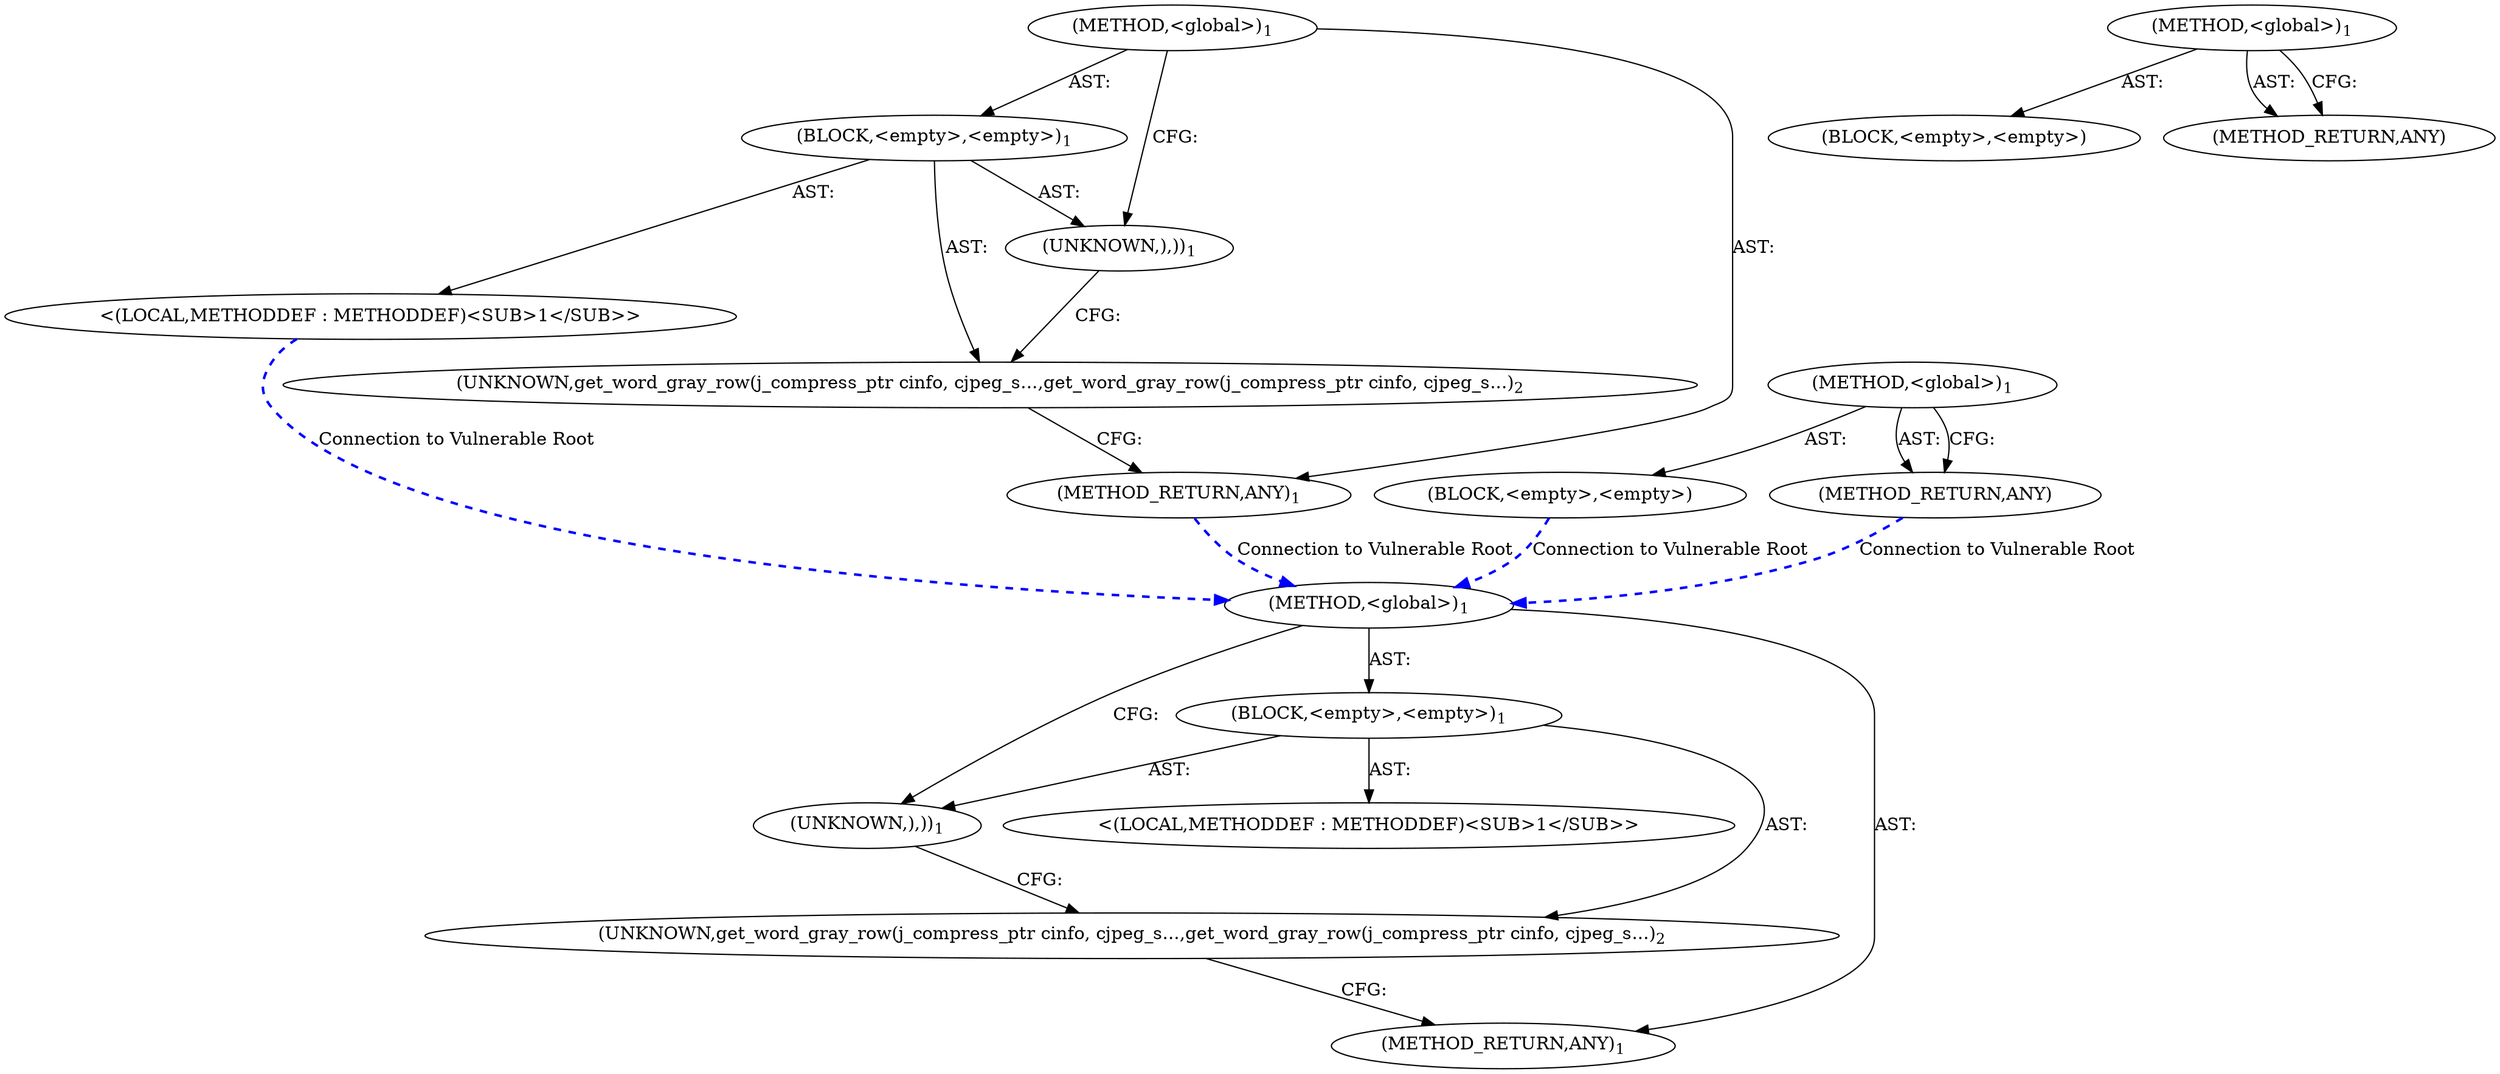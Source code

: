 digraph "&lt;global&gt;" {
vulnerable_6 [label=<(METHOD,&lt;global&gt;)<SUB>1</SUB>>];
vulnerable_7 [label=<(BLOCK,&lt;empty&gt;,&lt;empty&gt;)<SUB>1</SUB>>];
vulnerable_8 [label="<(LOCAL,METHODDEF : METHODDEF)<SUB>1</SUB>>"];
vulnerable_9 [label=<(UNKNOWN,),))<SUB>1</SUB>>];
vulnerable_10 [label=<(UNKNOWN,get_word_gray_row(j_compress_ptr cinfo, cjpeg_s...,get_word_gray_row(j_compress_ptr cinfo, cjpeg_s...)<SUB>2</SUB>>];
vulnerable_11 [label=<(METHOD_RETURN,ANY)<SUB>1</SUB>>];
vulnerable_18 [label=<(METHOD,&lt;global&gt;)<SUB>1</SUB>>];
vulnerable_19 [label=<(BLOCK,&lt;empty&gt;,&lt;empty&gt;)>];
vulnerable_20 [label=<(METHOD_RETURN,ANY)>];
fixed_6 [label=<(METHOD,&lt;global&gt;)<SUB>1</SUB>>];
fixed_7 [label=<(BLOCK,&lt;empty&gt;,&lt;empty&gt;)<SUB>1</SUB>>];
fixed_8 [label="<(LOCAL,METHODDEF : METHODDEF)<SUB>1</SUB>>"];
fixed_9 [label=<(UNKNOWN,),))<SUB>1</SUB>>];
fixed_10 [label=<(UNKNOWN,get_word_gray_row(j_compress_ptr cinfo, cjpeg_s...,get_word_gray_row(j_compress_ptr cinfo, cjpeg_s...)<SUB>2</SUB>>];
fixed_11 [label=<(METHOD_RETURN,ANY)<SUB>1</SUB>>];
fixed_18 [label=<(METHOD,&lt;global&gt;)<SUB>1</SUB>>];
fixed_19 [label=<(BLOCK,&lt;empty&gt;,&lt;empty&gt;)>];
fixed_20 [label=<(METHOD_RETURN,ANY)>];
vulnerable_6 -> vulnerable_7  [key=0, label="AST: "];
vulnerable_6 -> vulnerable_11  [key=0, label="AST: "];
vulnerable_6 -> vulnerable_9  [key=0, label="CFG: "];
vulnerable_7 -> vulnerable_8  [key=0, label="AST: "];
vulnerable_7 -> vulnerable_9  [key=0, label="AST: "];
vulnerable_7 -> vulnerable_10  [key=0, label="AST: "];
vulnerable_9 -> vulnerable_10  [key=0, label="CFG: "];
vulnerable_10 -> vulnerable_11  [key=0, label="CFG: "];
vulnerable_18 -> vulnerable_19  [key=0, label="AST: "];
vulnerable_18 -> vulnerable_20  [key=0, label="AST: "];
vulnerable_18 -> vulnerable_20  [key=1, label="CFG: "];
fixed_6 -> fixed_7  [key=0, label="AST: "];
fixed_6 -> fixed_11  [key=0, label="AST: "];
fixed_6 -> fixed_9  [key=0, label="CFG: "];
fixed_7 -> fixed_8  [key=0, label="AST: "];
fixed_7 -> fixed_9  [key=0, label="AST: "];
fixed_7 -> fixed_10  [key=0, label="AST: "];
fixed_8 -> vulnerable_6  [color=blue, key=0, label="Connection to Vulnerable Root", penwidth="2.0", style=dashed];
fixed_9 -> fixed_10  [key=0, label="CFG: "];
fixed_10 -> fixed_11  [key=0, label="CFG: "];
fixed_11 -> vulnerable_6  [color=blue, key=0, label="Connection to Vulnerable Root", penwidth="2.0", style=dashed];
fixed_18 -> fixed_19  [key=0, label="AST: "];
fixed_18 -> fixed_20  [key=0, label="AST: "];
fixed_18 -> fixed_20  [key=1, label="CFG: "];
fixed_19 -> vulnerable_6  [color=blue, key=0, label="Connection to Vulnerable Root", penwidth="2.0", style=dashed];
fixed_20 -> vulnerable_6  [color=blue, key=0, label="Connection to Vulnerable Root", penwidth="2.0", style=dashed];
}
